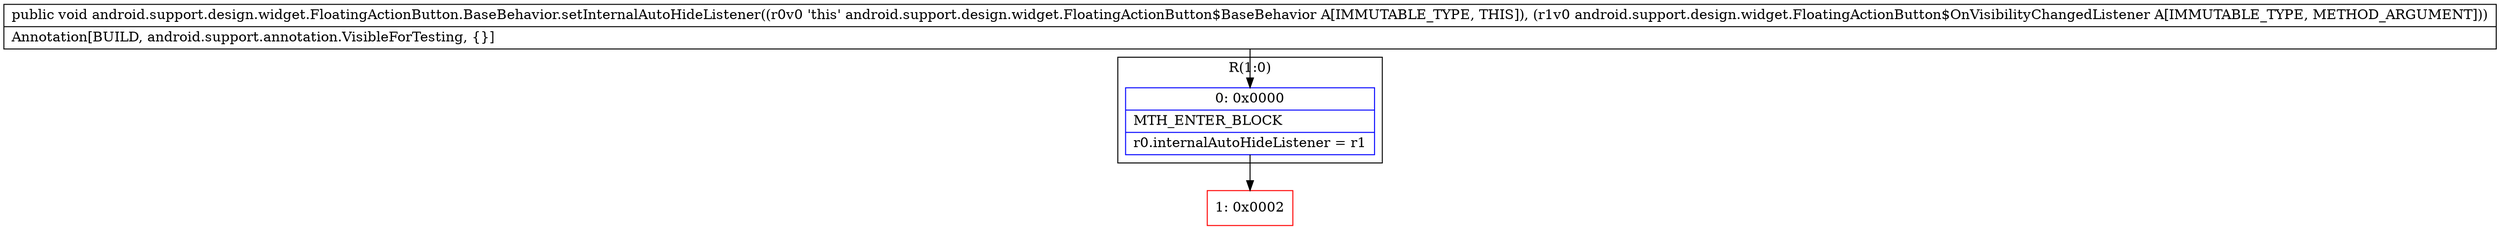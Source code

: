 digraph "CFG forandroid.support.design.widget.FloatingActionButton.BaseBehavior.setInternalAutoHideListener(Landroid\/support\/design\/widget\/FloatingActionButton$OnVisibilityChangedListener;)V" {
subgraph cluster_Region_684829703 {
label = "R(1:0)";
node [shape=record,color=blue];
Node_0 [shape=record,label="{0\:\ 0x0000|MTH_ENTER_BLOCK\l|r0.internalAutoHideListener = r1\l}"];
}
Node_1 [shape=record,color=red,label="{1\:\ 0x0002}"];
MethodNode[shape=record,label="{public void android.support.design.widget.FloatingActionButton.BaseBehavior.setInternalAutoHideListener((r0v0 'this' android.support.design.widget.FloatingActionButton$BaseBehavior A[IMMUTABLE_TYPE, THIS]), (r1v0 android.support.design.widget.FloatingActionButton$OnVisibilityChangedListener A[IMMUTABLE_TYPE, METHOD_ARGUMENT]))  | Annotation[BUILD, android.support.annotation.VisibleForTesting, \{\}]\l}"];
MethodNode -> Node_0;
Node_0 -> Node_1;
}

